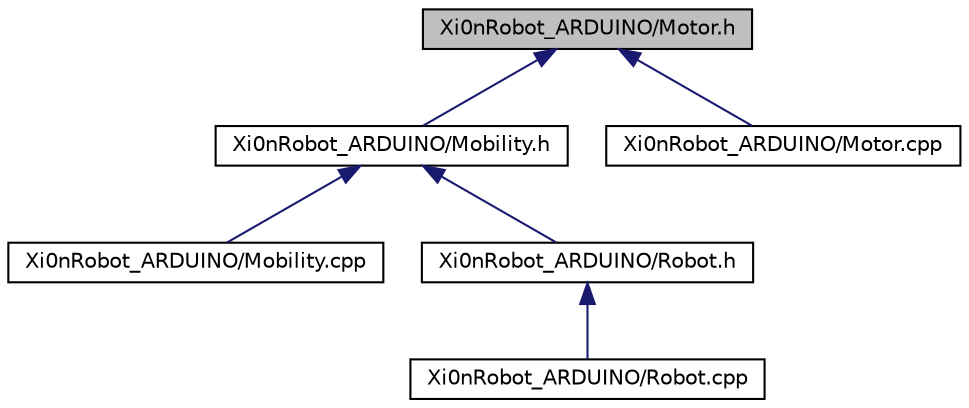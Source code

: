 digraph "Xi0nRobot_ARDUINO/Motor.h"
{
  edge [fontname="Helvetica",fontsize="10",labelfontname="Helvetica",labelfontsize="10"];
  node [fontname="Helvetica",fontsize="10",shape=record];
  Node2 [label="Xi0nRobot_ARDUINO/Motor.h",height=0.2,width=0.4,color="black", fillcolor="grey75", style="filled", fontcolor="black"];
  Node2 -> Node3 [dir="back",color="midnightblue",fontsize="10",style="solid",fontname="Helvetica"];
  Node3 [label="Xi0nRobot_ARDUINO/Mobility.h",height=0.2,width=0.4,color="black", fillcolor="white", style="filled",URL="$_mobility_8h.html",tooltip="Mobility structure&#39;s. "];
  Node3 -> Node4 [dir="back",color="midnightblue",fontsize="10",style="solid",fontname="Helvetica"];
  Node4 [label="Xi0nRobot_ARDUINO/Mobility.cpp",height=0.2,width=0.4,color="black", fillcolor="white", style="filled",URL="$_mobility_8cpp.html"];
  Node3 -> Node5 [dir="back",color="midnightblue",fontsize="10",style="solid",fontname="Helvetica"];
  Node5 [label="Xi0nRobot_ARDUINO/Robot.h",height=0.2,width=0.4,color="black", fillcolor="white", style="filled",URL="$_robot_8h.html",tooltip="Robot structure&#39;s. "];
  Node5 -> Node6 [dir="back",color="midnightblue",fontsize="10",style="solid",fontname="Helvetica"];
  Node6 [label="Xi0nRobot_ARDUINO/Robot.cpp",height=0.2,width=0.4,color="black", fillcolor="white", style="filled",URL="$_robot_8cpp.html"];
  Node2 -> Node7 [dir="back",color="midnightblue",fontsize="10",style="solid",fontname="Helvetica"];
  Node7 [label="Xi0nRobot_ARDUINO/Motor.cpp",height=0.2,width=0.4,color="black", fillcolor="white", style="filled",URL="$_motor_8cpp.html"];
}
